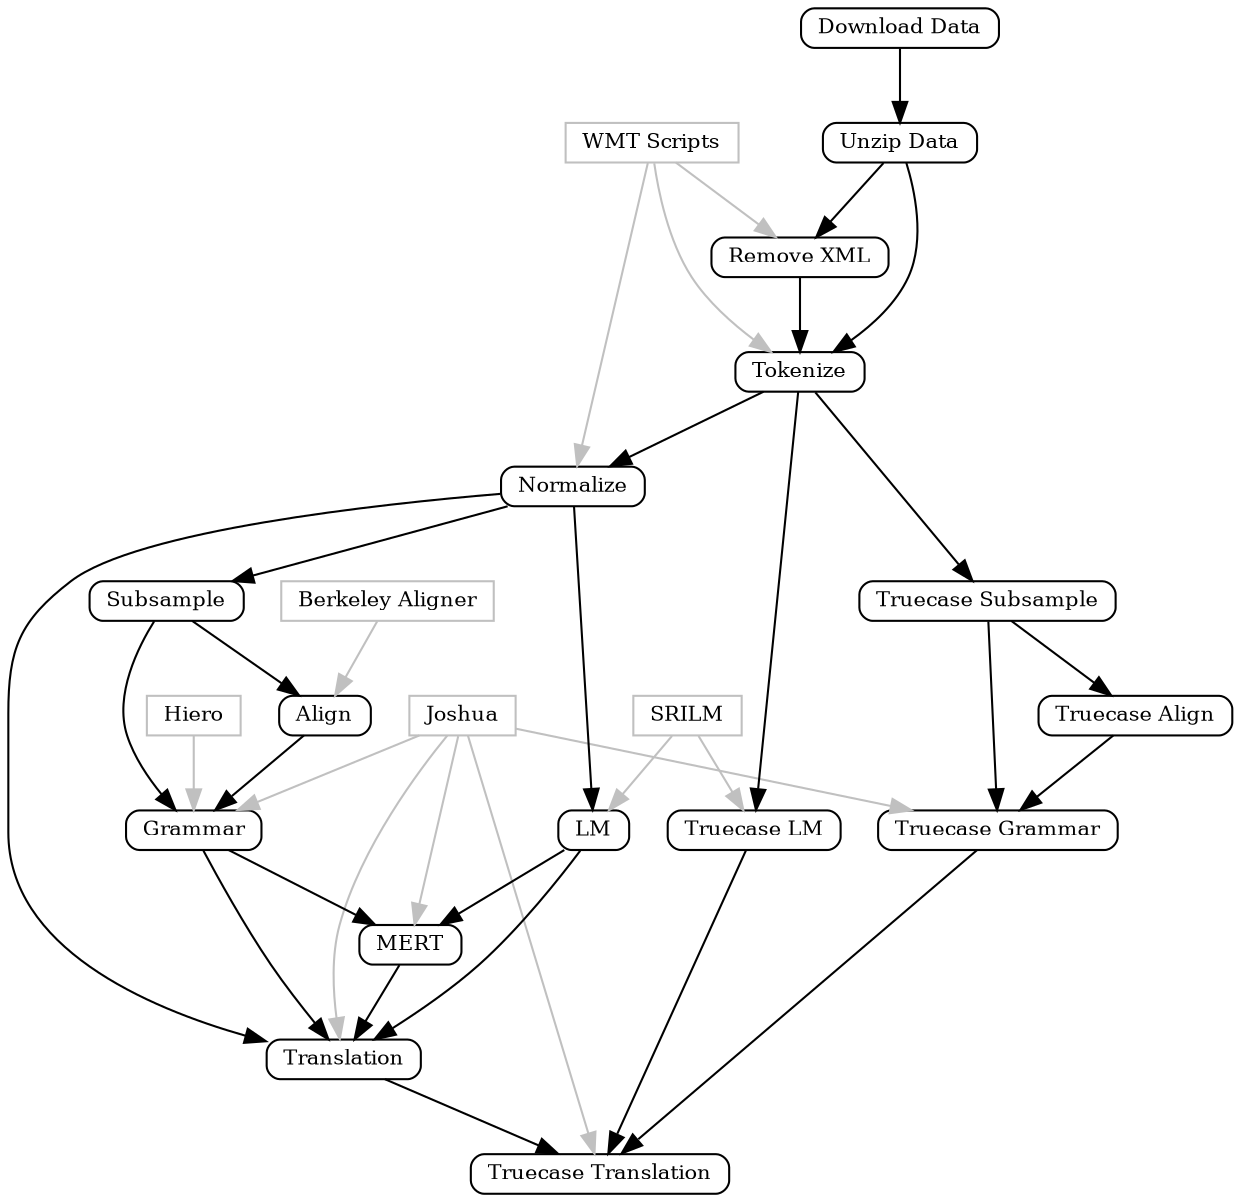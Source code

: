 digraph G {

		// We want all the shapes to be rounded rectangles
		node[shape=box, style=rounded,fontsize=10,height=0,width=0,textwidth=1];

	//subgraph clusterTools  { label="Tools"; 
		Scripts [style=solid,color=grey,label="WMT Scripts"]
		SRILM [style=solid,color=grey,label="SRILM"]
		BerkeleyAligner [style=solid,color=grey,label="Berkeley Aligner"]
		Hiero [style=solid,color=grey]
		Joshua [style=solid,color=grey]
	//}

	//subgraph clusterPreprocess { label="Preprocess Data";
		OriginalData [label="Download Data"]
		OriginalDataUnzipped [label="Unzip Data"]
		RemoveXML [label="Remove XML"]
		Tokenize
		Normalize
	//	}
		
	//	subgraph clusterTrain { label="Train Models"
			LM [label="LM"]
			Subsample
			Align
			Grammar
			MERT
	//	}
		
				
	//	subgraph clusterTrainRecase { label="Train Recaser"
			RecaseLM [label="Truecase LM"]
			RecaseSubsample [label="Truecase Subsample"]
			RecaseAlign [label="Truecase Align"]
			RecaseGrammar [label="Truecase Grammar"]
	//	}
		
	//	subgraph clusterTranslate {
			Translate [label="Translation"]
			Recase [label="Truecase Translation"]
	//	}
		
		// Preprocessing dependencies
		OriginalData -> OriginalDataUnzipped	
		OriginalDataUnzipped -> RemoveXML
		OriginalDataUnzipped -> Tokenize
		RemoveXML -> Tokenize
		Tokenize -> Normalize

		Normalize -> LM
		Normalize -> Subsample
		Subsample -> Align
		Subsample -> Grammar
		Align -> Grammar
		Grammar -> MERT
		LM -> MERT
		
		MERT -> Translate
		Grammar -> Translate
		LM -> Translate
		Normalize -> Translate
		
		Tokenize -> RecaseLM
		Tokenize -> RecaseSubsample
		RecaseSubsample -> RecaseAlign
		RecaseSubsample -> RecaseGrammar

		RecaseAlign -> RecaseGrammar
		RecaseGrammar -> Recase
		RecaseLM -> Recase

		Translate -> Recase

		// Preprocessing tools dependencies
		Scripts -> RemoveXML [color=grey]
		Scripts -> Tokenize [color=grey]
		Scripts -> Normalize [color=grey]
		
		SRILM -> LM [color=grey]
		SRILM -> RecaseLM [color=grey]
		
		BerkeleyAligner -> Align [color=grey]
		
		Hiero -> Grammar [color=grey]
		Joshua -> Grammar [color=grey]
		
		Joshua -> MERT [color=grey]
		Joshua -> Translate [color=grey]
		Joshua -> Recase [color=grey]
		Joshua -> RecaseGrammar [color=grey]
		
		}